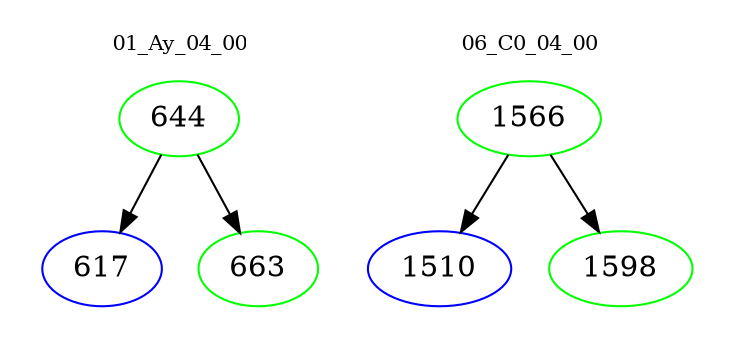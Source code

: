 digraph{
subgraph cluster_0 {
color = white
label = "01_Ay_04_00";
fontsize=10;
T0_644 [label="644", color="green"]
T0_644 -> T0_617 [color="black"]
T0_617 [label="617", color="blue"]
T0_644 -> T0_663 [color="black"]
T0_663 [label="663", color="green"]
}
subgraph cluster_1 {
color = white
label = "06_C0_04_00";
fontsize=10;
T1_1566 [label="1566", color="green"]
T1_1566 -> T1_1510 [color="black"]
T1_1510 [label="1510", color="blue"]
T1_1566 -> T1_1598 [color="black"]
T1_1598 [label="1598", color="green"]
}
}
